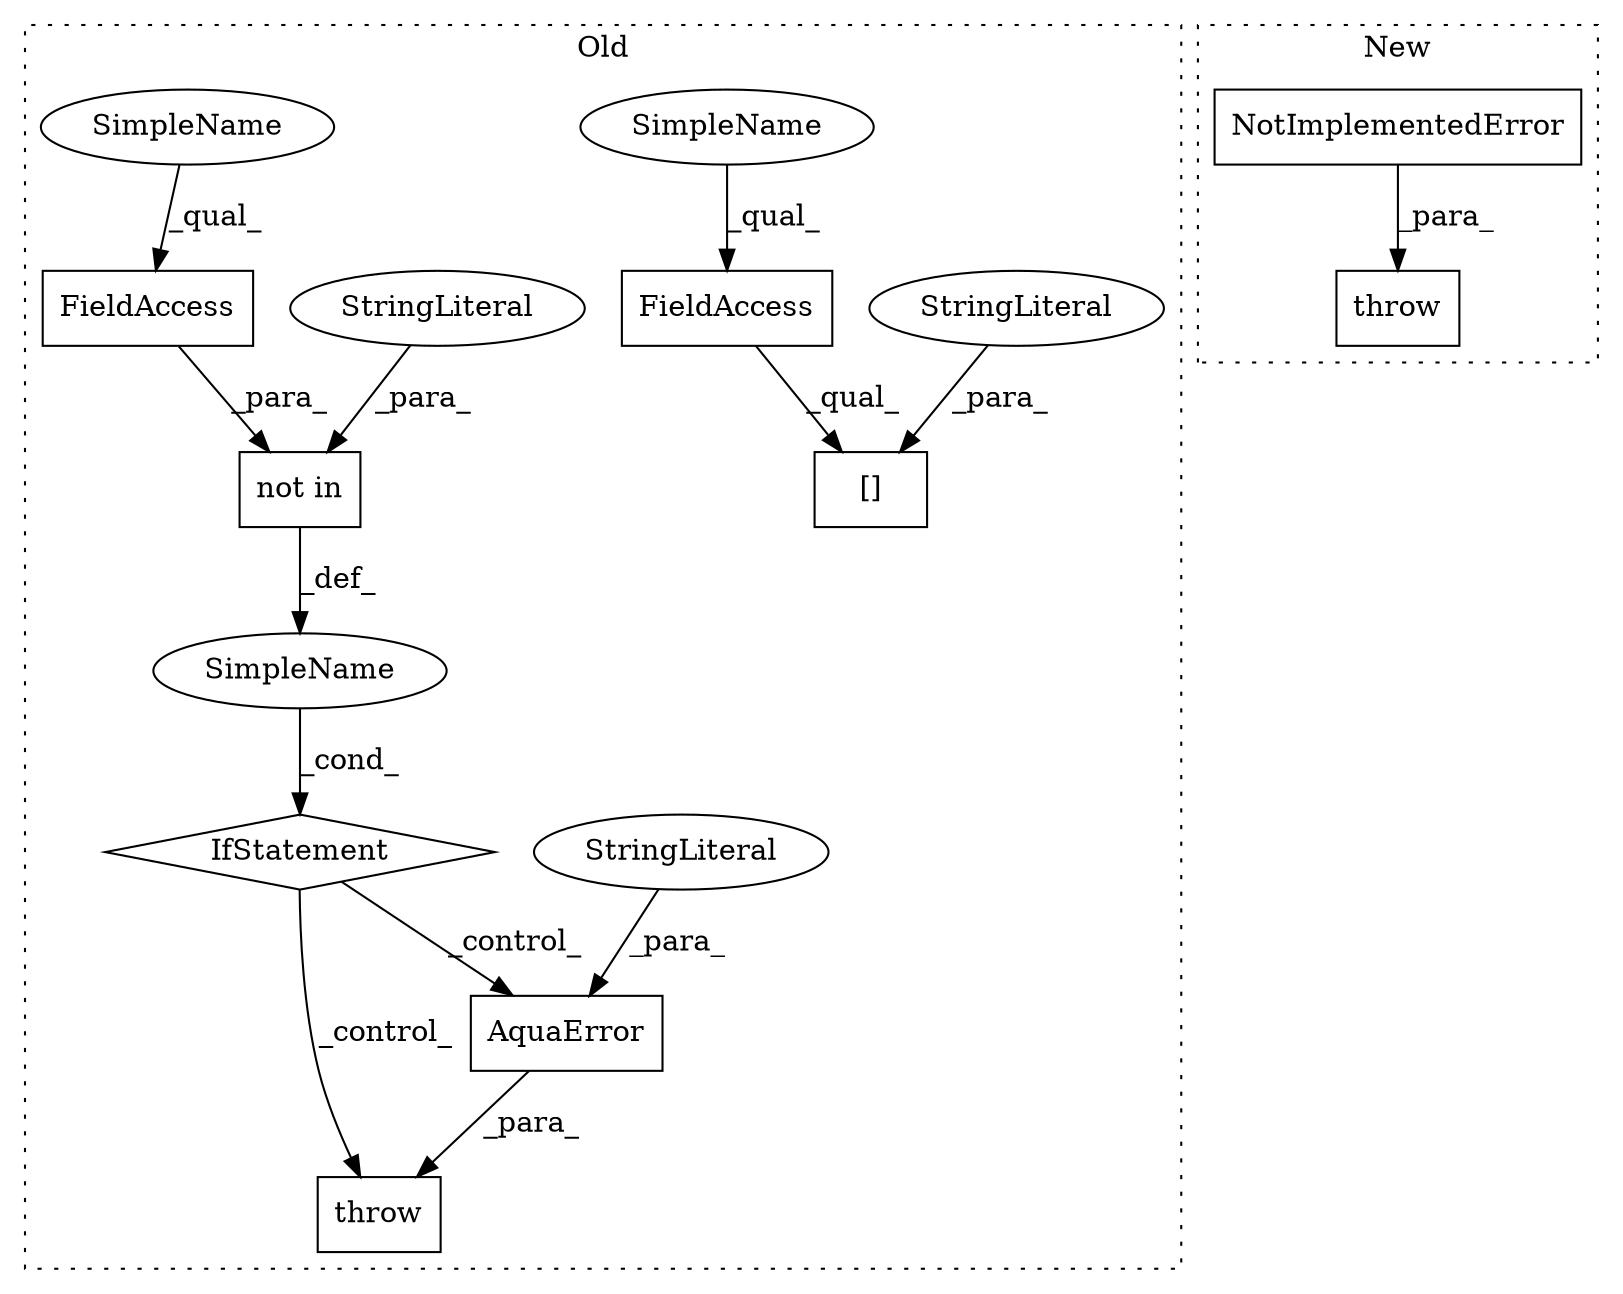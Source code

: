 digraph G {
subgraph cluster0 {
1 [label="not in" a="108" s="751" l="29" shape="box"];
4 [label="IfStatement" a="25" s="743,780" l="8,2" shape="diamond"];
5 [label="SimpleName" a="42" s="" l="" shape="ellipse"];
6 [label="throw" a="53" s="790" l="6" shape="box"];
7 [label="AquaError" a="32" s="796,885" l="10,1" shape="box"];
8 [label="StringLiteral" a="45" s="806" l="79" shape="ellipse"];
9 [label="StringLiteral" a="45" s="751" l="12" shape="ellipse"];
10 [label="FieldAccess" a="22" s="771" l="9" shape="box"];
11 [label="FieldAccess" a="22" s="905" l="9" shape="box"];
12 [label="[]" a="2" s="905,924" l="10,1" shape="box"];
13 [label="StringLiteral" a="45" s="915" l="9" shape="ellipse"];
14 [label="SimpleName" a="42" s="905" l="4" shape="ellipse"];
15 [label="SimpleName" a="42" s="771" l="4" shape="ellipse"];
label = "Old";
style="dotted";
}
subgraph cluster1 {
2 [label="NotImplementedError" a="32" s="598" l="21" shape="box"];
3 [label="throw" a="53" s="592" l="6" shape="box"];
label = "New";
style="dotted";
}
1 -> 5 [label="_def_"];
2 -> 3 [label="_para_"];
4 -> 6 [label="_control_"];
4 -> 7 [label="_control_"];
5 -> 4 [label="_cond_"];
7 -> 6 [label="_para_"];
8 -> 7 [label="_para_"];
9 -> 1 [label="_para_"];
10 -> 1 [label="_para_"];
11 -> 12 [label="_qual_"];
13 -> 12 [label="_para_"];
14 -> 11 [label="_qual_"];
15 -> 10 [label="_qual_"];
}